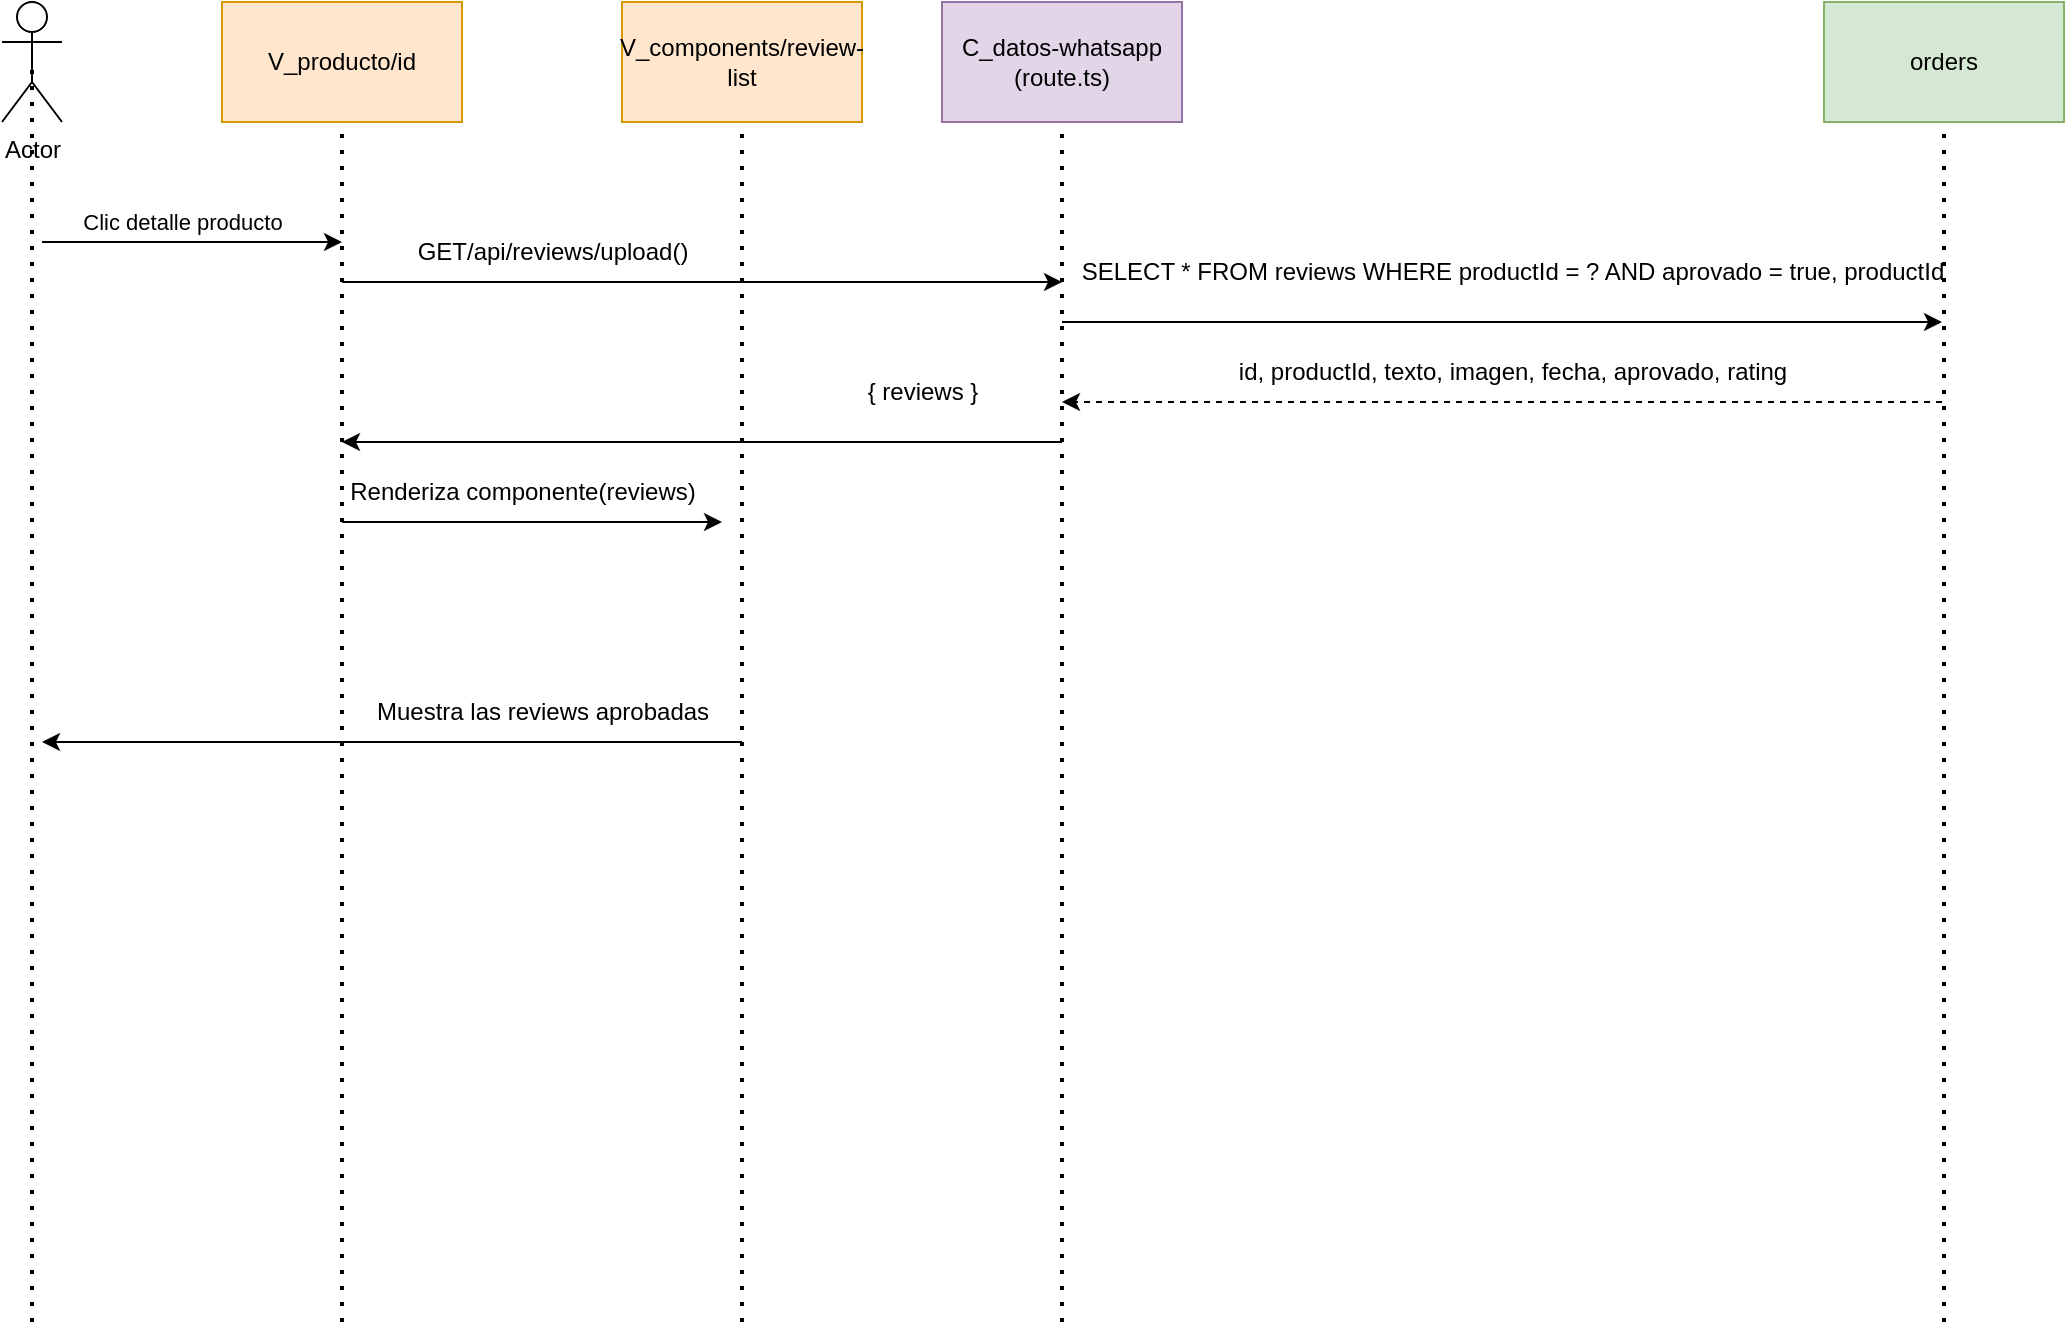 <mxfile version="28.2.5">
  <diagram name="Page-1" id="hRKNmJdthJ-2csiV7Yi2">
    <mxGraphModel grid="1" page="1" gridSize="10" guides="1" tooltips="1" connect="1" arrows="1" fold="1" pageScale="1" pageWidth="827" pageHeight="1169" math="0" shadow="0">
      <root>
        <mxCell id="0" />
        <mxCell id="1" parent="0" />
        <mxCell id="yyutJQJf3i0IXCobT3F2-20" value="V_producto/id" style="rounded=0;whiteSpace=wrap;html=1;fillColor=#ffe6cc;strokeColor=#d79b00;" vertex="1" parent="1">
          <mxGeometry x="-670" y="60" width="120" height="60" as="geometry" />
        </mxCell>
        <mxCell id="yyutJQJf3i0IXCobT3F2-21" value="&lt;div&gt;C_datos-whatsapp&lt;/div&gt;&lt;div&gt;(route.ts)&lt;/div&gt;" style="rounded=0;whiteSpace=wrap;html=1;fillColor=#e1d5e7;strokeColor=#9673a6;" vertex="1" parent="1">
          <mxGeometry x="-310" y="60" width="120" height="60" as="geometry" />
        </mxCell>
        <mxCell id="yyutJQJf3i0IXCobT3F2-22" value="orders" style="rounded=0;whiteSpace=wrap;html=1;fillColor=#d5e8d4;strokeColor=#82b366;" vertex="1" parent="1">
          <mxGeometry x="131" y="60" width="120" height="60" as="geometry" />
        </mxCell>
        <mxCell id="yyutJQJf3i0IXCobT3F2-23" value="Actor" style="shape=umlActor;verticalLabelPosition=bottom;verticalAlign=top;html=1;outlineConnect=0;" vertex="1" parent="1">
          <mxGeometry x="-780" y="60" width="30" height="60" as="geometry" />
        </mxCell>
        <mxCell id="yyutJQJf3i0IXCobT3F2-24" style="edgeStyle=orthogonalEdgeStyle;rounded=0;orthogonalLoop=1;jettySize=auto;html=1;exitX=0.5;exitY=1;exitDx=0;exitDy=0;" edge="1" parent="1" source="yyutJQJf3i0IXCobT3F2-20" target="yyutJQJf3i0IXCobT3F2-20">
          <mxGeometry relative="1" as="geometry" />
        </mxCell>
        <mxCell id="yyutJQJf3i0IXCobT3F2-25" value="" style="endArrow=none;dashed=1;html=1;dashPattern=1 3;strokeWidth=2;rounded=0;entryX=0.5;entryY=0.5;entryDx=0;entryDy=0;entryPerimeter=0;exitX=0.5;exitY=0.5;exitDx=0;exitDy=0;exitPerimeter=0;" edge="1" parent="1" target="yyutJQJf3i0IXCobT3F2-23">
          <mxGeometry width="50" height="50" relative="1" as="geometry">
            <mxPoint x="-765" y="720" as="sourcePoint" />
            <mxPoint x="-743" y="190" as="targetPoint" />
          </mxGeometry>
        </mxCell>
        <mxCell id="yyutJQJf3i0IXCobT3F2-26" value="" style="endArrow=none;dashed=1;html=1;dashPattern=1 3;strokeWidth=2;rounded=0;entryX=0.5;entryY=1;entryDx=0;entryDy=0;" edge="1" parent="1" target="yyutJQJf3i0IXCobT3F2-21">
          <mxGeometry width="50" height="50" relative="1" as="geometry">
            <mxPoint x="-250" y="720" as="sourcePoint" />
            <mxPoint x="-10" y="390" as="targetPoint" />
          </mxGeometry>
        </mxCell>
        <mxCell id="yyutJQJf3i0IXCobT3F2-27" value="" style="endArrow=none;dashed=1;html=1;dashPattern=1 3;strokeWidth=2;rounded=0;entryX=0.5;entryY=1;entryDx=0;entryDy=0;" edge="1" parent="1" target="yyutJQJf3i0IXCobT3F2-22">
          <mxGeometry width="50" height="50" relative="1" as="geometry">
            <mxPoint x="191" y="720" as="sourcePoint" />
            <mxPoint x="261" y="390" as="targetPoint" />
          </mxGeometry>
        </mxCell>
        <mxCell id="yyutJQJf3i0IXCobT3F2-29" value="" style="endArrow=classic;html=1;rounded=0;" edge="1" parent="1">
          <mxGeometry width="50" height="50" relative="1" as="geometry">
            <mxPoint x="-760" y="180" as="sourcePoint" />
            <mxPoint x="-610" y="180" as="targetPoint" />
          </mxGeometry>
        </mxCell>
        <mxCell id="yyutJQJf3i0IXCobT3F2-30" value="Clic detalle producto" style="edgeLabel;html=1;align=center;verticalAlign=middle;resizable=0;points=[];" connectable="0" vertex="1" parent="yyutJQJf3i0IXCobT3F2-29">
          <mxGeometry x="-0.176" y="4" relative="1" as="geometry">
            <mxPoint x="8" y="-6" as="offset" />
          </mxGeometry>
        </mxCell>
        <mxCell id="yyutJQJf3i0IXCobT3F2-31" value="" style="endArrow=classic;html=1;rounded=0;" edge="1" parent="1">
          <mxGeometry width="50" height="50" relative="1" as="geometry">
            <mxPoint x="-610" y="320" as="sourcePoint" />
            <mxPoint x="-420" y="320" as="targetPoint" />
          </mxGeometry>
        </mxCell>
        <mxCell id="yyutJQJf3i0IXCobT3F2-32" value="Renderiza componente(reviews)" style="text;html=1;align=center;verticalAlign=middle;resizable=0;points=[];autosize=1;strokeColor=none;fillColor=none;" vertex="1" parent="1">
          <mxGeometry x="-620" y="290" width="200" height="30" as="geometry" />
        </mxCell>
        <mxCell id="yyutJQJf3i0IXCobT3F2-33" value="" style="endArrow=classic;html=1;rounded=0;" edge="1" parent="1">
          <mxGeometry width="50" height="50" relative="1" as="geometry">
            <mxPoint x="-250" y="220" as="sourcePoint" />
            <mxPoint x="190" y="220" as="targetPoint" />
          </mxGeometry>
        </mxCell>
        <mxCell id="yyutJQJf3i0IXCobT3F2-34" value="&lt;div&gt;SELECT * FROM reviews WHERE productId = ? AND aprovado = true, productId&lt;/div&gt;" style="text;html=1;align=center;verticalAlign=middle;resizable=0;points=[];autosize=1;strokeColor=none;fillColor=none;" vertex="1" parent="1">
          <mxGeometry x="-255" y="180" width="460" height="30" as="geometry" />
        </mxCell>
        <mxCell id="yyutJQJf3i0IXCobT3F2-35" value="" style="endArrow=classic;html=1;rounded=0;dashed=1;" edge="1" parent="1">
          <mxGeometry width="50" height="50" relative="1" as="geometry">
            <mxPoint x="190" y="260" as="sourcePoint" />
            <mxPoint x="-250" y="260" as="targetPoint" />
          </mxGeometry>
        </mxCell>
        <mxCell id="yyutJQJf3i0IXCobT3F2-36" value="id, productId, texto, imagen, fecha, aprovado, rating" style="text;html=1;align=center;verticalAlign=middle;resizable=0;points=[];autosize=1;strokeColor=none;fillColor=none;" vertex="1" parent="1">
          <mxGeometry x="-175" y="230" width="300" height="30" as="geometry" />
        </mxCell>
        <mxCell id="yyutJQJf3i0IXCobT3F2-37" value="" style="endArrow=classic;html=1;rounded=0;" edge="1" parent="1">
          <mxGeometry width="50" height="50" relative="1" as="geometry">
            <mxPoint x="-410" y="430" as="sourcePoint" />
            <mxPoint x="-760" y="430" as="targetPoint" />
          </mxGeometry>
        </mxCell>
        <mxCell id="yyutJQJf3i0IXCobT3F2-38" value="Muestra las reviews aprobadas" style="text;html=1;align=center;verticalAlign=middle;resizable=0;points=[];autosize=1;strokeColor=none;fillColor=none;" vertex="1" parent="1">
          <mxGeometry x="-605" y="400" width="190" height="30" as="geometry" />
        </mxCell>
        <mxCell id="yyutJQJf3i0IXCobT3F2-41" value="V_components/review-list" style="rounded=0;whiteSpace=wrap;html=1;fillColor=#ffe6cc;strokeColor=#d79b00;" vertex="1" parent="1">
          <mxGeometry x="-470" y="60" width="120" height="60" as="geometry" />
        </mxCell>
        <mxCell id="yyutJQJf3i0IXCobT3F2-42" value="" style="endArrow=none;dashed=1;html=1;dashPattern=1 3;strokeWidth=2;rounded=0;entryX=0.5;entryY=1;entryDx=0;entryDy=0;" edge="1" parent="1" target="yyutJQJf3i0IXCobT3F2-41">
          <mxGeometry width="50" height="50" relative="1" as="geometry">
            <mxPoint x="-410" y="720" as="sourcePoint" />
            <mxPoint x="-390" y="80" as="targetPoint" />
          </mxGeometry>
        </mxCell>
        <mxCell id="yyutJQJf3i0IXCobT3F2-43" value="GET/api/reviews/upload()" style="text;html=1;align=center;verticalAlign=middle;resizable=0;points=[];autosize=1;strokeColor=none;fillColor=none;" vertex="1" parent="1">
          <mxGeometry x="-585" y="170" width="160" height="30" as="geometry" />
        </mxCell>
        <mxCell id="yyutJQJf3i0IXCobT3F2-44" value="" style="endArrow=classic;html=1;rounded=0;" edge="1" parent="1">
          <mxGeometry width="50" height="50" relative="1" as="geometry">
            <mxPoint x="-610" y="200" as="sourcePoint" />
            <mxPoint x="-250" y="200" as="targetPoint" />
          </mxGeometry>
        </mxCell>
        <mxCell id="yyutJQJf3i0IXCobT3F2-45" value="" style="endArrow=classic;html=1;rounded=0;" edge="1" parent="1">
          <mxGeometry width="50" height="50" relative="1" as="geometry">
            <mxPoint x="-250" y="280.05" as="sourcePoint" />
            <mxPoint x="-610" y="280" as="targetPoint" />
          </mxGeometry>
        </mxCell>
        <mxCell id="yyutJQJf3i0IXCobT3F2-46" value="{ reviews }" style="text;html=1;align=center;verticalAlign=middle;resizable=0;points=[];autosize=1;strokeColor=none;fillColor=none;" vertex="1" parent="1">
          <mxGeometry x="-360" y="240" width="80" height="30" as="geometry" />
        </mxCell>
        <mxCell id="yyutJQJf3i0IXCobT3F2-49" value="" style="endArrow=none;dashed=1;html=1;dashPattern=1 3;strokeWidth=2;rounded=0;entryX=0.5;entryY=1;entryDx=0;entryDy=0;" edge="1" parent="1" target="yyutJQJf3i0IXCobT3F2-20">
          <mxGeometry width="50" height="50" relative="1" as="geometry">
            <mxPoint x="-610" y="720" as="sourcePoint" />
            <mxPoint x="-460" y="290" as="targetPoint" />
          </mxGeometry>
        </mxCell>
      </root>
    </mxGraphModel>
  </diagram>
</mxfile>
